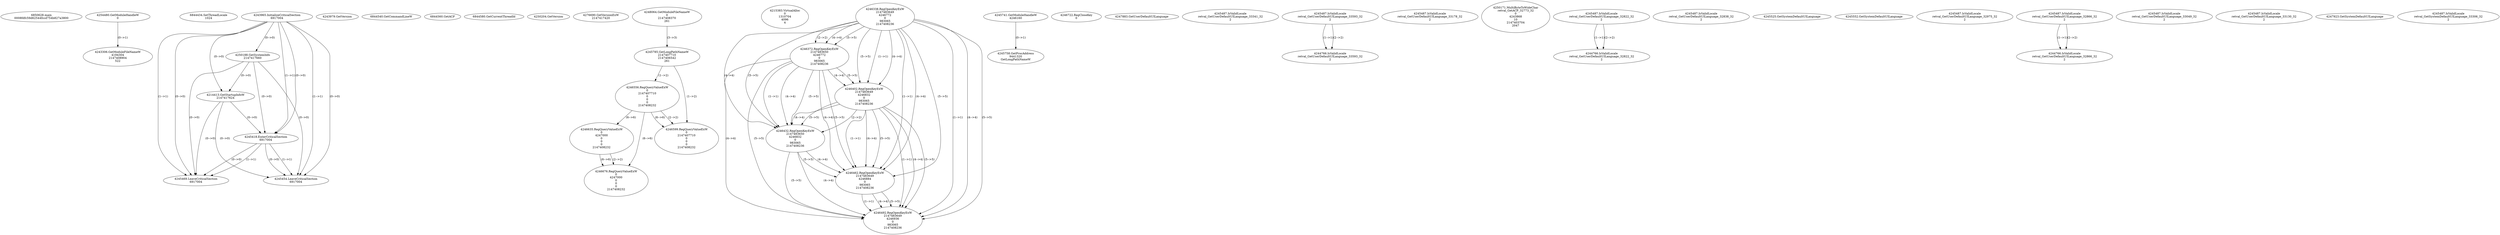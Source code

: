 // Global SCDG with merge call
digraph {
	0 [label="6850628.main
0008fdfc59d62544fccd754b827a3800"]
	1 [label="4254480.GetModuleHandleW
0"]
	2 [label="6844434.SetThreadLocale
1024"]
	3 [label="4243965.InitializeCriticalSection
6917004"]
	4 [label="4243979.GetVersion
"]
	5 [label="4250188.GetSystemInfo
2147417660"]
	3 -> 5 [label="(0-->0)"]
	6 [label="6844540.GetCommandLineW
"]
	7 [label="4214413.GetStartupInfoW
2147417624"]
	3 -> 7 [label="(0-->0)"]
	5 -> 7 [label="(0-->0)"]
	8 [label="6844560.GetACP
"]
	9 [label="6844580.GetCurrentThreadId
"]
	10 [label="4250204.GetVersion
"]
	11 [label="4276690.GetVersionExW
2147417420"]
	12 [label="4243306.GetModuleFileNameW
4194304
2147408904
522"]
	1 -> 12 [label="(0-->1)"]
	13 [label="4248064.GetModuleFileNameW
0
2147408370
261"]
	14 [label="4215383.VirtualAlloc
0
1310704
4096
4"]
	15 [label="4246338.RegOpenKeyExW
2147483649
4246772
0
983065
2147408236"]
	16 [label="4245741.GetModuleHandleW
4246160"]
	17 [label="4245758.GetProcAddress
9441320
GetLongPathNameW"]
	16 -> 17 [label="(0-->1)"]
	18 [label="4245785.GetLongPathNameW
2147407710
2147406542
261"]
	13 -> 18 [label="(3-->3)"]
	19 [label="4246556.RegQueryValueExW
0
2147407710
0
0
0
2147408232"]
	18 -> 19 [label="(1-->2)"]
	20 [label="4246599.RegQueryValueExW
0
2147407710
0
0
0
2147408232"]
	18 -> 20 [label="(1-->2)"]
	19 -> 20 [label="(2-->2)"]
	19 -> 20 [label="(6-->6)"]
	21 [label="4246722.RegCloseKey
0"]
	22 [label="4247883.GetUserDefaultUILanguage
"]
	23 [label="4245418.EnterCriticalSection
6917004"]
	3 -> 23 [label="(1-->1)"]
	3 -> 23 [label="(0-->0)"]
	5 -> 23 [label="(0-->0)"]
	7 -> 23 [label="(0-->0)"]
	24 [label="4245469.LeaveCriticalSection
6917004"]
	3 -> 24 [label="(1-->1)"]
	23 -> 24 [label="(1-->1)"]
	3 -> 24 [label="(0-->0)"]
	5 -> 24 [label="(0-->0)"]
	7 -> 24 [label="(0-->0)"]
	23 -> 24 [label="(0-->0)"]
	25 [label="4245487.IsValidLocale
retval_GetUserDefaultUILanguage_33341_32
2"]
	26 [label="4246372.RegOpenKeyExW
2147483650
4246772
0
983065
2147408236"]
	15 -> 26 [label="(2-->2)"]
	15 -> 26 [label="(4-->4)"]
	15 -> 26 [label="(5-->5)"]
	27 [label="4246402.RegOpenKeyExW
2147483649
4246832
0
983065
2147408236"]
	15 -> 27 [label="(1-->1)"]
	15 -> 27 [label="(4-->4)"]
	26 -> 27 [label="(4-->4)"]
	15 -> 27 [label="(5-->5)"]
	26 -> 27 [label="(5-->5)"]
	28 [label="4246635.RegQueryValueExW
0
4247000
0
0
0
2147408232"]
	19 -> 28 [label="(6-->6)"]
	29 [label="4245487.IsValidLocale
retval_GetUserDefaultUILanguage_33593_32
2"]
	30 [label="4244766.IsValidLocale
retval_GetUserDefaultUILanguage_33593_32
2"]
	29 -> 30 [label="(1-->1)"]
	29 -> 30 [label="(2-->2)"]
	31 [label="4245487.IsValidLocale
retval_GetUserDefaultUILanguage_33178_32
2"]
	32 [label="4250171.MultiByteToWideChar
retval_GetACP_32773_32
0
4243868
10
2147403704
2047"]
	33 [label="4245487.IsValidLocale
retval_GetUserDefaultUILanguage_32822_32
2"]
	34 [label="4246432.RegOpenKeyExW
2147483650
4246832
0
983065
2147408236"]
	26 -> 34 [label="(1-->1)"]
	27 -> 34 [label="(2-->2)"]
	15 -> 34 [label="(4-->4)"]
	26 -> 34 [label="(4-->4)"]
	27 -> 34 [label="(4-->4)"]
	15 -> 34 [label="(5-->5)"]
	26 -> 34 [label="(5-->5)"]
	27 -> 34 [label="(5-->5)"]
	35 [label="4246462.RegOpenKeyExW
2147483649
4246884
0
983065
2147408236"]
	15 -> 35 [label="(1-->1)"]
	27 -> 35 [label="(1-->1)"]
	15 -> 35 [label="(4-->4)"]
	26 -> 35 [label="(4-->4)"]
	27 -> 35 [label="(4-->4)"]
	34 -> 35 [label="(4-->4)"]
	15 -> 35 [label="(5-->5)"]
	26 -> 35 [label="(5-->5)"]
	27 -> 35 [label="(5-->5)"]
	34 -> 35 [label="(5-->5)"]
	36 [label="4246492.RegOpenKeyExW
2147483649
4246936
0
983065
2147408236"]
	15 -> 36 [label="(1-->1)"]
	27 -> 36 [label="(1-->1)"]
	35 -> 36 [label="(1-->1)"]
	15 -> 36 [label="(4-->4)"]
	26 -> 36 [label="(4-->4)"]
	27 -> 36 [label="(4-->4)"]
	34 -> 36 [label="(4-->4)"]
	35 -> 36 [label="(4-->4)"]
	15 -> 36 [label="(5-->5)"]
	26 -> 36 [label="(5-->5)"]
	27 -> 36 [label="(5-->5)"]
	34 -> 36 [label="(5-->5)"]
	35 -> 36 [label="(5-->5)"]
	37 [label="4245487.IsValidLocale
retval_GetUserDefaultUILanguage_32838_32
2"]
	38 [label="4244766.IsValidLocale
retval_GetUserDefaultUILanguage_32822_32
2"]
	33 -> 38 [label="(1-->1)"]
	33 -> 38 [label="(2-->2)"]
	39 [label="4245525.GetSystemDefaultUILanguage
"]
	40 [label="4245552.GetSystemDefaultUILanguage
"]
	41 [label="4245487.IsValidLocale
retval_GetUserDefaultUILanguage_32975_32
2"]
	42 [label="4245487.IsValidLocale
retval_GetUserDefaultUILanguage_32866_32
2"]
	43 [label="4245487.IsValidLocale
retval_GetUserDefaultUILanguage_33049_32
2"]
	44 [label="4246676.RegQueryValueExW
0
4247000
0
0
0
2147408232"]
	28 -> 44 [label="(2-->2)"]
	19 -> 44 [label="(6-->6)"]
	28 -> 44 [label="(6-->6)"]
	45 [label="4245487.IsValidLocale
retval_GetUserDefaultUILanguage_33130_32
2"]
	46 [label="4244766.IsValidLocale
retval_GetUserDefaultUILanguage_32866_32
2"]
	42 -> 46 [label="(1-->1)"]
	42 -> 46 [label="(2-->2)"]
	47 [label="4245454.LeaveCriticalSection
6917004"]
	3 -> 47 [label="(1-->1)"]
	23 -> 47 [label="(1-->1)"]
	3 -> 47 [label="(0-->0)"]
	5 -> 47 [label="(0-->0)"]
	7 -> 47 [label="(0-->0)"]
	23 -> 47 [label="(0-->0)"]
	48 [label="4247923.GetSystemDefaultUILanguage
"]
	49 [label="4245487.IsValidLocale
retval_GetSystemDefaultUILanguage_33306_32
2"]
}
